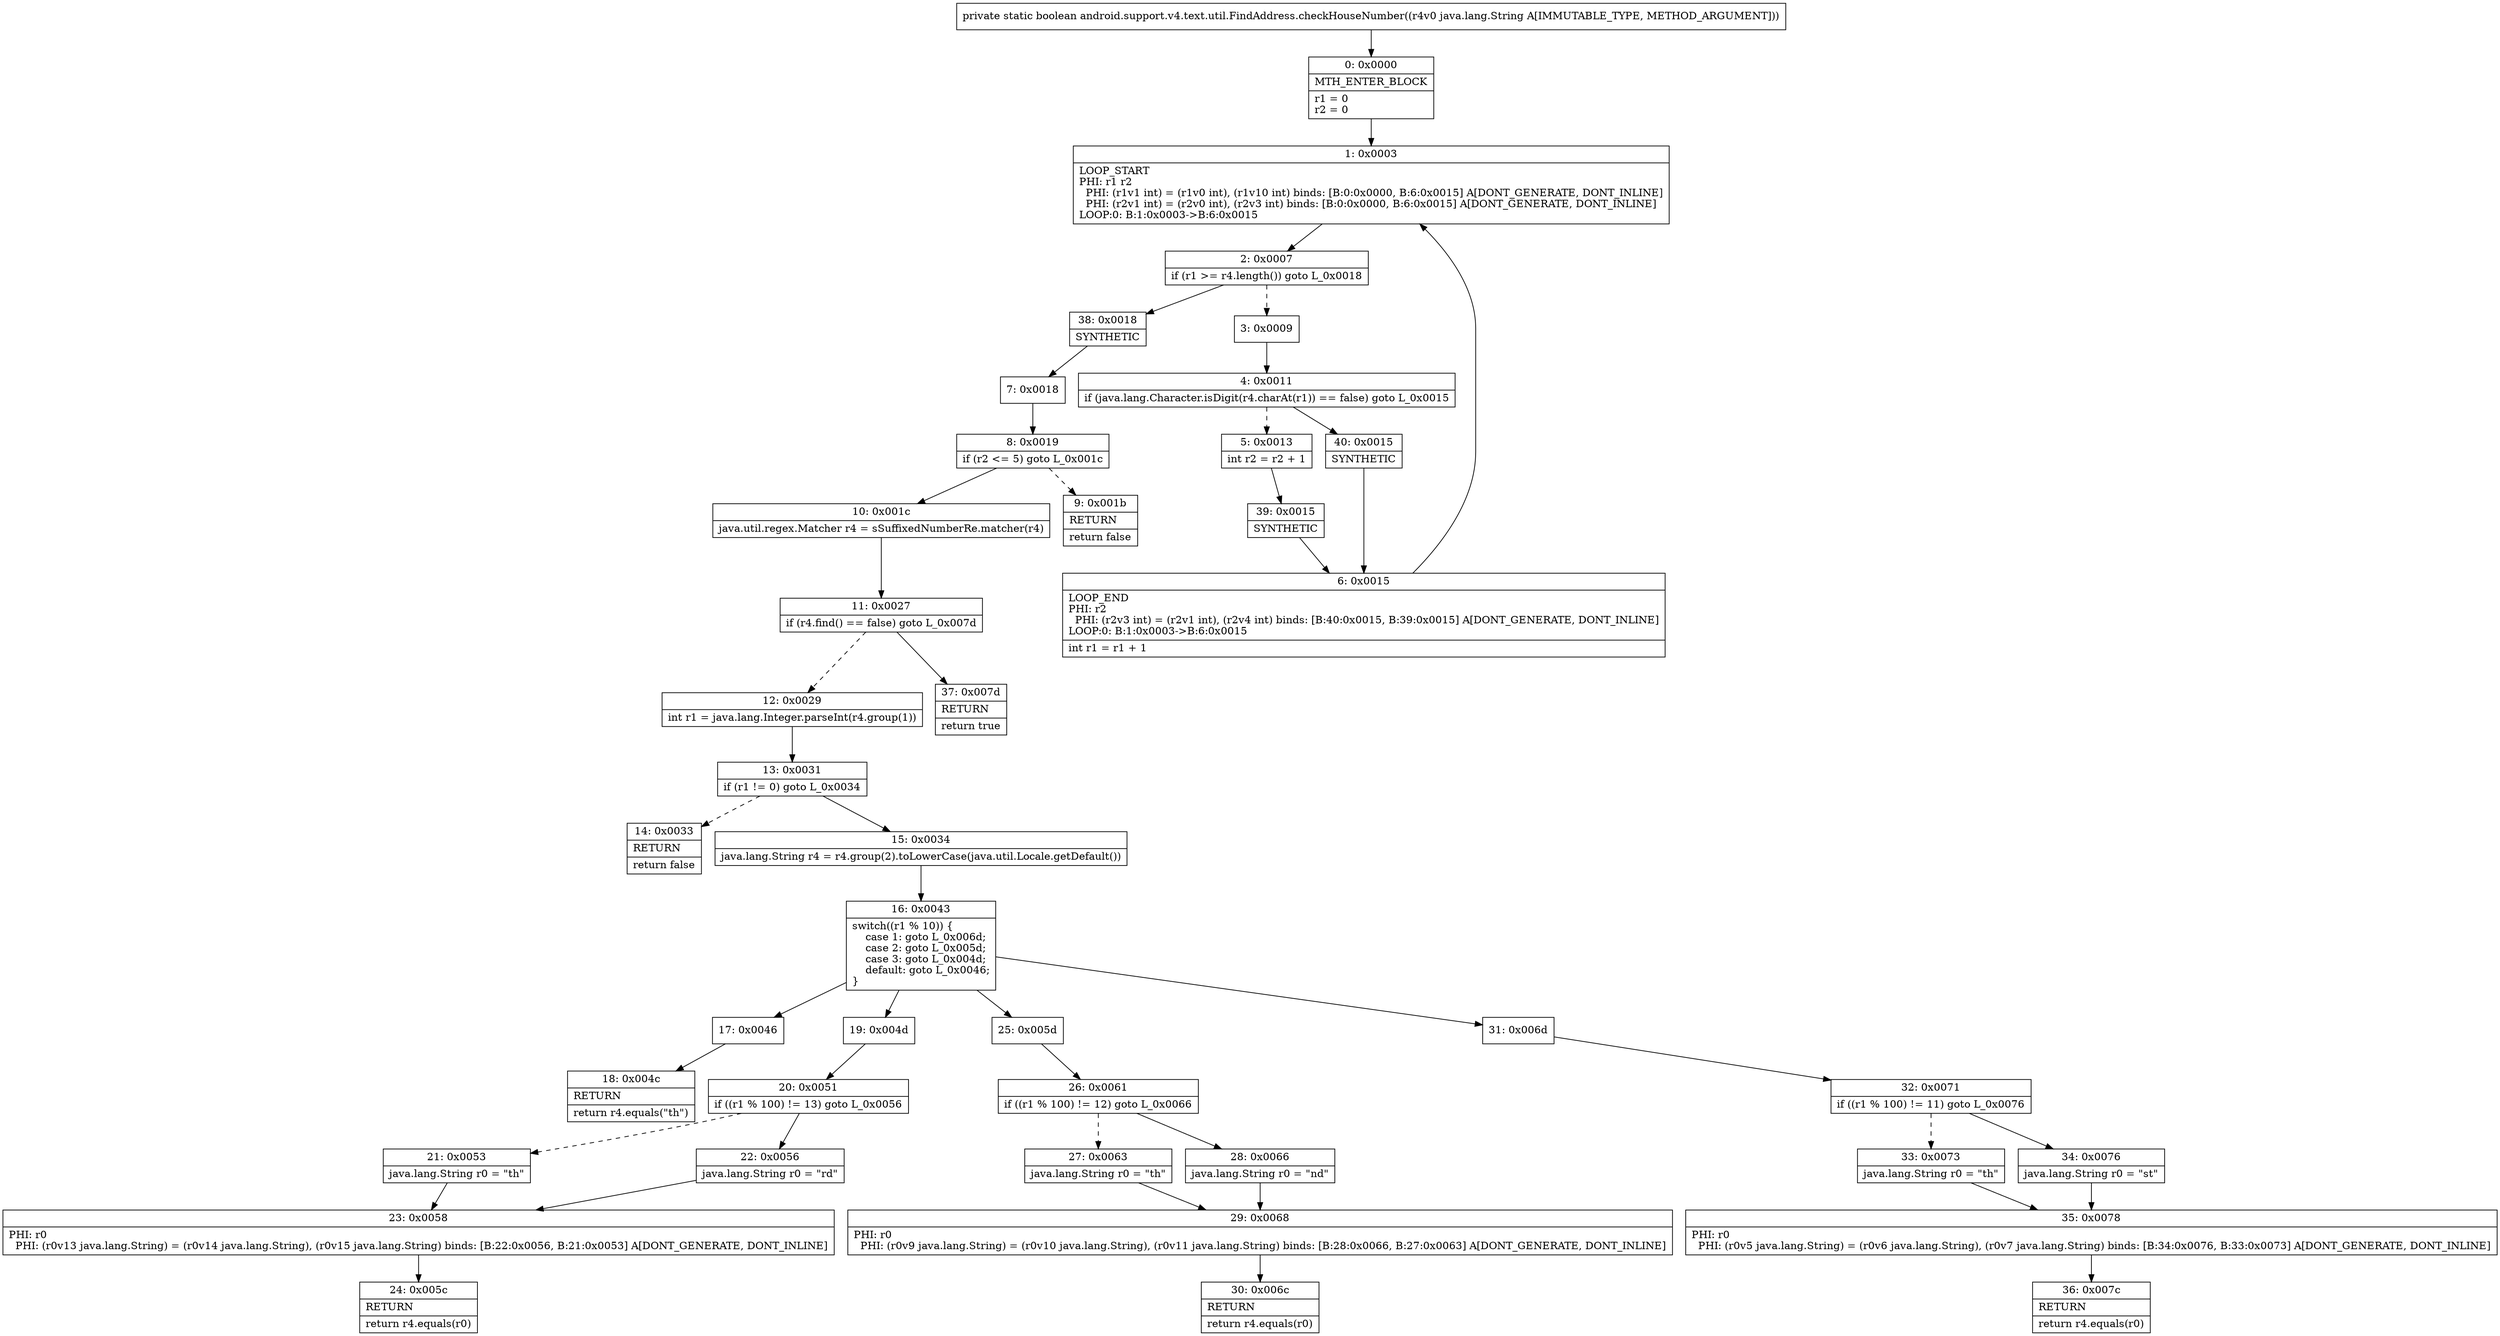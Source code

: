 digraph "CFG forandroid.support.v4.text.util.FindAddress.checkHouseNumber(Ljava\/lang\/String;)Z" {
Node_0 [shape=record,label="{0\:\ 0x0000|MTH_ENTER_BLOCK\l|r1 = 0\lr2 = 0\l}"];
Node_1 [shape=record,label="{1\:\ 0x0003|LOOP_START\lPHI: r1 r2 \l  PHI: (r1v1 int) = (r1v0 int), (r1v10 int) binds: [B:0:0x0000, B:6:0x0015] A[DONT_GENERATE, DONT_INLINE]\l  PHI: (r2v1 int) = (r2v0 int), (r2v3 int) binds: [B:0:0x0000, B:6:0x0015] A[DONT_GENERATE, DONT_INLINE]\lLOOP:0: B:1:0x0003\-\>B:6:0x0015\l}"];
Node_2 [shape=record,label="{2\:\ 0x0007|if (r1 \>= r4.length()) goto L_0x0018\l}"];
Node_3 [shape=record,label="{3\:\ 0x0009}"];
Node_4 [shape=record,label="{4\:\ 0x0011|if (java.lang.Character.isDigit(r4.charAt(r1)) == false) goto L_0x0015\l}"];
Node_5 [shape=record,label="{5\:\ 0x0013|int r2 = r2 + 1\l}"];
Node_6 [shape=record,label="{6\:\ 0x0015|LOOP_END\lPHI: r2 \l  PHI: (r2v3 int) = (r2v1 int), (r2v4 int) binds: [B:40:0x0015, B:39:0x0015] A[DONT_GENERATE, DONT_INLINE]\lLOOP:0: B:1:0x0003\-\>B:6:0x0015\l|int r1 = r1 + 1\l}"];
Node_7 [shape=record,label="{7\:\ 0x0018}"];
Node_8 [shape=record,label="{8\:\ 0x0019|if (r2 \<= 5) goto L_0x001c\l}"];
Node_9 [shape=record,label="{9\:\ 0x001b|RETURN\l|return false\l}"];
Node_10 [shape=record,label="{10\:\ 0x001c|java.util.regex.Matcher r4 = sSuffixedNumberRe.matcher(r4)\l}"];
Node_11 [shape=record,label="{11\:\ 0x0027|if (r4.find() == false) goto L_0x007d\l}"];
Node_12 [shape=record,label="{12\:\ 0x0029|int r1 = java.lang.Integer.parseInt(r4.group(1))\l}"];
Node_13 [shape=record,label="{13\:\ 0x0031|if (r1 != 0) goto L_0x0034\l}"];
Node_14 [shape=record,label="{14\:\ 0x0033|RETURN\l|return false\l}"];
Node_15 [shape=record,label="{15\:\ 0x0034|java.lang.String r4 = r4.group(2).toLowerCase(java.util.Locale.getDefault())\l}"];
Node_16 [shape=record,label="{16\:\ 0x0043|switch((r1 % 10)) \{\l    case 1: goto L_0x006d;\l    case 2: goto L_0x005d;\l    case 3: goto L_0x004d;\l    default: goto L_0x0046;\l\}\l}"];
Node_17 [shape=record,label="{17\:\ 0x0046}"];
Node_18 [shape=record,label="{18\:\ 0x004c|RETURN\l|return r4.equals(\"th\")\l}"];
Node_19 [shape=record,label="{19\:\ 0x004d}"];
Node_20 [shape=record,label="{20\:\ 0x0051|if ((r1 % 100) != 13) goto L_0x0056\l}"];
Node_21 [shape=record,label="{21\:\ 0x0053|java.lang.String r0 = \"th\"\l}"];
Node_22 [shape=record,label="{22\:\ 0x0056|java.lang.String r0 = \"rd\"\l}"];
Node_23 [shape=record,label="{23\:\ 0x0058|PHI: r0 \l  PHI: (r0v13 java.lang.String) = (r0v14 java.lang.String), (r0v15 java.lang.String) binds: [B:22:0x0056, B:21:0x0053] A[DONT_GENERATE, DONT_INLINE]\l}"];
Node_24 [shape=record,label="{24\:\ 0x005c|RETURN\l|return r4.equals(r0)\l}"];
Node_25 [shape=record,label="{25\:\ 0x005d}"];
Node_26 [shape=record,label="{26\:\ 0x0061|if ((r1 % 100) != 12) goto L_0x0066\l}"];
Node_27 [shape=record,label="{27\:\ 0x0063|java.lang.String r0 = \"th\"\l}"];
Node_28 [shape=record,label="{28\:\ 0x0066|java.lang.String r0 = \"nd\"\l}"];
Node_29 [shape=record,label="{29\:\ 0x0068|PHI: r0 \l  PHI: (r0v9 java.lang.String) = (r0v10 java.lang.String), (r0v11 java.lang.String) binds: [B:28:0x0066, B:27:0x0063] A[DONT_GENERATE, DONT_INLINE]\l}"];
Node_30 [shape=record,label="{30\:\ 0x006c|RETURN\l|return r4.equals(r0)\l}"];
Node_31 [shape=record,label="{31\:\ 0x006d}"];
Node_32 [shape=record,label="{32\:\ 0x0071|if ((r1 % 100) != 11) goto L_0x0076\l}"];
Node_33 [shape=record,label="{33\:\ 0x0073|java.lang.String r0 = \"th\"\l}"];
Node_34 [shape=record,label="{34\:\ 0x0076|java.lang.String r0 = \"st\"\l}"];
Node_35 [shape=record,label="{35\:\ 0x0078|PHI: r0 \l  PHI: (r0v5 java.lang.String) = (r0v6 java.lang.String), (r0v7 java.lang.String) binds: [B:34:0x0076, B:33:0x0073] A[DONT_GENERATE, DONT_INLINE]\l}"];
Node_36 [shape=record,label="{36\:\ 0x007c|RETURN\l|return r4.equals(r0)\l}"];
Node_37 [shape=record,label="{37\:\ 0x007d|RETURN\l|return true\l}"];
Node_38 [shape=record,label="{38\:\ 0x0018|SYNTHETIC\l}"];
Node_39 [shape=record,label="{39\:\ 0x0015|SYNTHETIC\l}"];
Node_40 [shape=record,label="{40\:\ 0x0015|SYNTHETIC\l}"];
MethodNode[shape=record,label="{private static boolean android.support.v4.text.util.FindAddress.checkHouseNumber((r4v0 java.lang.String A[IMMUTABLE_TYPE, METHOD_ARGUMENT])) }"];
MethodNode -> Node_0;
Node_0 -> Node_1;
Node_1 -> Node_2;
Node_2 -> Node_3[style=dashed];
Node_2 -> Node_38;
Node_3 -> Node_4;
Node_4 -> Node_5[style=dashed];
Node_4 -> Node_40;
Node_5 -> Node_39;
Node_6 -> Node_1;
Node_7 -> Node_8;
Node_8 -> Node_9[style=dashed];
Node_8 -> Node_10;
Node_10 -> Node_11;
Node_11 -> Node_12[style=dashed];
Node_11 -> Node_37;
Node_12 -> Node_13;
Node_13 -> Node_14[style=dashed];
Node_13 -> Node_15;
Node_15 -> Node_16;
Node_16 -> Node_17;
Node_16 -> Node_19;
Node_16 -> Node_25;
Node_16 -> Node_31;
Node_17 -> Node_18;
Node_19 -> Node_20;
Node_20 -> Node_21[style=dashed];
Node_20 -> Node_22;
Node_21 -> Node_23;
Node_22 -> Node_23;
Node_23 -> Node_24;
Node_25 -> Node_26;
Node_26 -> Node_27[style=dashed];
Node_26 -> Node_28;
Node_27 -> Node_29;
Node_28 -> Node_29;
Node_29 -> Node_30;
Node_31 -> Node_32;
Node_32 -> Node_33[style=dashed];
Node_32 -> Node_34;
Node_33 -> Node_35;
Node_34 -> Node_35;
Node_35 -> Node_36;
Node_38 -> Node_7;
Node_39 -> Node_6;
Node_40 -> Node_6;
}

